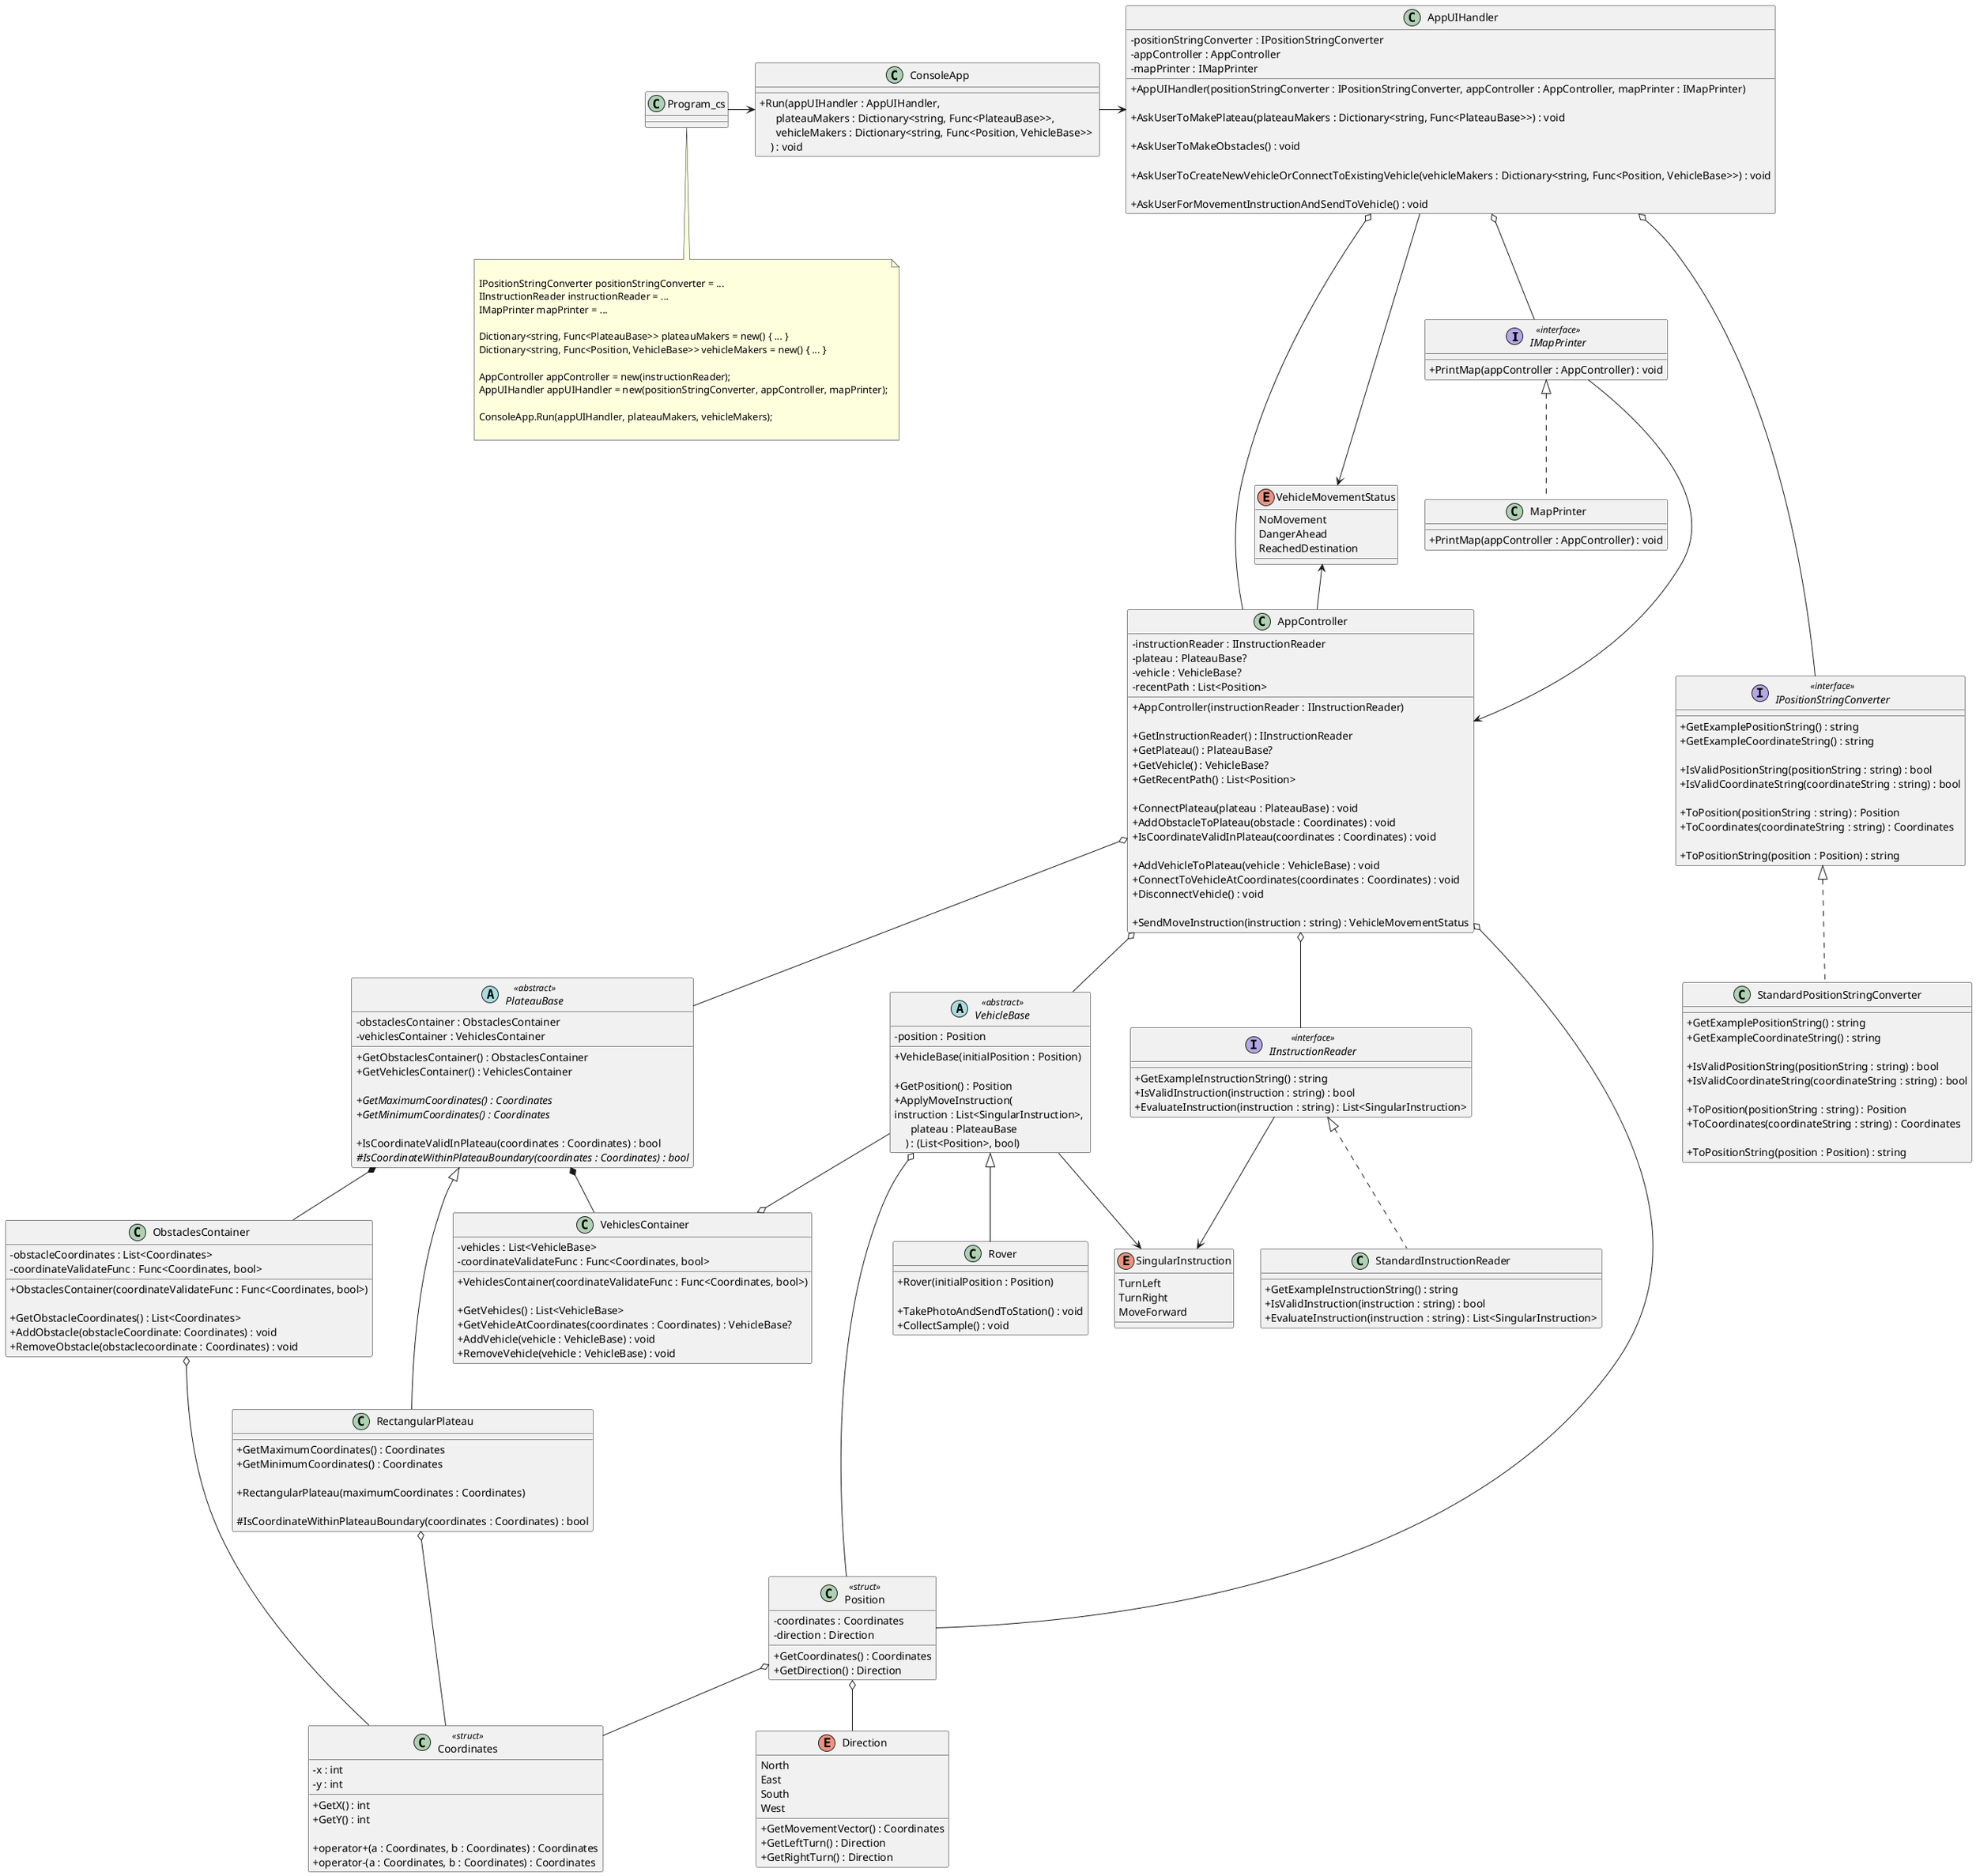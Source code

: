 @startuml "Mars Rover Challenge"
skinparam classAttributeIconSize 0

interface IMapPrinter <<interface>>
{
  + PrintMap(appController : AppController) : void
}

class MapPrinter
{
  + PrintMap(appController : AppController) : void
}

class AppUIHandler
{
  - positionStringConverter : IPositionStringConverter
  - appController : AppController
  - mapPrinter : IMapPrinter

  + AppUIHandler(positionStringConverter : IPositionStringConverter, appController : AppController, mapPrinter : IMapPrinter)

  + AskUserToMakePlateau(plateauMakers : Dictionary<string, Func<PlateauBase>>) : void
  
  + AskUserToMakeObstacles() : void

  + AskUserToCreateNewVehicleOrConnectToExistingVehicle(vehicleMakers : Dictionary<string, Func<Position, VehicleBase>>) : void

  + AskUserForMovementInstructionAndSendToVehicle() : void
}

class ConsoleApp
{
  + Run(appUIHandler : AppUIHandler, \n\
      plateauMakers : Dictionary<string, Func<PlateauBase>>, \n\
      vehicleMakers : Dictionary<string, Func<Position, VehicleBase>> \n\
    ) : void
}

enum VehicleMovementStatus
{
  NoMovement
  DangerAhead
  ReachedDestination
} 

class AppController
{
  - instructionReader : IInstructionReader
  - plateau : PlateauBase?
  - vehicle : VehicleBase?
  - recentPath : List<Position>

  + AppController(instructionReader : IInstructionReader)
  
  + GetInstructionReader() : IInstructionReader
  + GetPlateau() : PlateauBase?
  + GetVehicle() : VehicleBase?
  + GetRecentPath() : List<Position>

  + ConnectPlateau(plateau : PlateauBase) : void
  + AddObstacleToPlateau(obstacle : Coordinates) : void
  + IsCoordinateValidInPlateau(coordinates : Coordinates) : void

  + AddVehicleToPlateau(vehicle : VehicleBase) : void
  + ConnectToVehicleAtCoordinates(coordinates : Coordinates) : void
  + DisconnectVehicle() : void

  + SendMoveInstruction(instruction : string) : VehicleMovementStatus
}

enum SingularInstruction
{
  TurnLeft
  TurnRight
  MoveForward
}

interface IInstructionReader <<interface>>
{
  + GetExampleInstructionString() : string
  + IsValidInstruction(instruction : string) : bool
  + EvaluateInstruction(instruction : string) : List<SingularInstruction>
}

class StandardInstructionReader
{
  + GetExampleInstructionString() : string
  + IsValidInstruction(instruction : string) : bool
  + EvaluateInstruction(instruction : string) : List<SingularInstruction>
}

class ObstaclesContainer
{
  - obstacleCoordinates : List<Coordinates>
  - coordinateValidateFunc : Func<Coordinates, bool>

  + ObstaclesContainer(coordinateValidateFunc : Func<Coordinates, bool>)

  + GetObstacleCoordinates() : List<Coordinates>
  + AddObstacle(obstacleCoordinate: Coordinates) : void
  + RemoveObstacle(obstaclecoordinate : Coordinates) : void
}

class VehiclesContainer
{
  - vehicles : List<VehicleBase>
  - coordinateValidateFunc : Func<Coordinates, bool>

  + VehiclesContainer(coordinateValidateFunc : Func<Coordinates, bool>)

  + GetVehicles() : List<VehicleBase>
  + GetVehicleAtCoordinates(coordinates : Coordinates) : VehicleBase?
  + AddVehicle(vehicle : VehicleBase) : void
  + RemoveVehicle(vehicle : VehicleBase) : void
}

abstract PlateauBase <<abstract>>
{
  - obstaclesContainer : ObstaclesContainer
  - vehiclesContainer : VehiclesContainer

  + GetObstaclesContainer() : ObstaclesContainer
  + GetVehiclesContainer() : VehiclesContainer

  {abstract} + GetMaximumCoordinates() : Coordinates
  {abstract} + GetMinimumCoordinates() : Coordinates

  + IsCoordinateValidInPlateau(coordinates : Coordinates) : bool
  {abstract} # IsCoordinateWithinPlateauBoundary(coordinates : Coordinates) : bool
}

class RectangularPlateau
{
  + GetMaximumCoordinates() : Coordinates
  + GetMinimumCoordinates() : Coordinates

  + RectangularPlateau(maximumCoordinates : Coordinates)

  # IsCoordinateWithinPlateauBoundary(coordinates : Coordinates) : bool
}

class Coordinates <<struct>>
{
  - x : int
  - y : int

  + GetX() : int
  + GetY() : int

  + operator+(a : Coordinates, b : Coordinates) : Coordinates
  + operator-(a : Coordinates, b : Coordinates) : Coordinates
}

enum Direction
{
  North
  East
  South
  West

  + GetMovementVector() : Coordinates
  + GetLeftTurn() : Direction
  + GetRightTurn() : Direction
}

class Position <<struct>>
{
  - coordinates : Coordinates
  - direction : Direction

  + GetCoordinates() : Coordinates
  + GetDirection() : Direction
}

interface IPositionStringConverter <<interface>>
{
  + GetExamplePositionString() : string
  + GetExampleCoordinateString() : string

  + IsValidPositionString(positionString : string) : bool
  + IsValidCoordinateString(coordinateString : string) : bool

  + ToPosition(positionString : string) : Position
  + ToCoordinates(coordinateString : string) : Coordinates

  + ToPositionString(position : Position) : string
}

class StandardPositionStringConverter
{
  + GetExamplePositionString() : string
  + GetExampleCoordinateString() : string

  + IsValidPositionString(positionString : string) : bool
  + IsValidCoordinateString(coordinateString : string) : bool

  + ToPosition(positionString : string) : Position
  + ToCoordinates(coordinateString : string) : Coordinates

  + ToPositionString(position : Position) : string
}

class Rover
{
  + Rover(initialPosition : Position)

  + TakePhotoAndSendToStation() : void
  + CollectSample() : void
}

abstract VehicleBase <<abstract>>
{
  - position : Position

  + VehicleBase(initialPosition : Position)

  + GetPosition() : Position
  + ApplyMoveInstruction(
      instruction : List<SingularInstruction>, \n\
      plateau : PlateauBase \n\
    ) : (List<Position>, bool)
}

ConsoleApp -> AppUIHandler
Program_cs -> ConsoleApp

note bottom of Program_cs

IPositionStringConverter positionStringConverter = ...
IInstructionReader instructionReader = ...
IMapPrinter mapPrinter = ...

Dictionary<string, Func<PlateauBase>> plateauMakers = new() { ... }
Dictionary<string, Func<Position, VehicleBase>> vehicleMakers = new() { ... }

AppController appController = new(instructionReader);
AppUIHandler appUIHandler = new(positionStringConverter, appController, mapPrinter);

ConsoleApp.Run(appUIHandler, plateauMakers, vehicleMakers);

end note

AppUIHandler o--- AppController
AppUIHandler o-- IMapPrinter
AppUIHandler o---- IPositionStringConverter
AppUIHandler --> VehicleMovementStatus

IMapPrinter ---> AppController
IMapPrinter <|.. MapPrinter

AppController o-- IInstructionReader
AppController o-- PlateauBase
AppController o-- VehicleBase
AppController o----- Position
AppController -u-> VehicleMovementStatus

IInstructionReader <|.. StandardInstructionReader 

VehicleBase <|-- Rover
VehicleBase o--- Position

IPositionStringConverter <|.. StandardPositionStringConverter

PlateauBase *-- ObstaclesContainer
PlateauBase *-- VehiclesContainer
PlateauBase <|--- RectangularPlateau

ObstaclesContainer o---- Coordinates
VehiclesContainer o-u- VehicleBase

Position o-- Direction
Position o-- Coordinates

IInstructionReader --> SingularInstruction
VehicleBase --> SingularInstruction

RectangularPlateau o-[norank]- Coordinates

@enduml